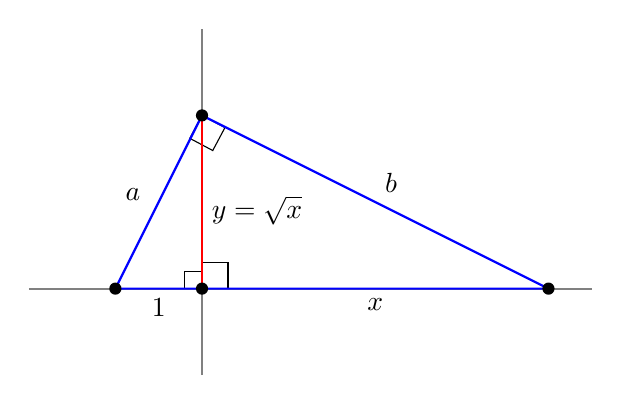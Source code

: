 \begin{tikzpicture}[scale=1.1]
  %    \draw[lightgray] (-2,-2) grid (4,3);
     \draw (0,0) rectangle ++(0.3,0.3);
     \draw (0,0) rectangle ++(-0.2,0.2);
     \begin{scope}[yshift=2cm, rotate=-118]
          \draw (0,0) rectangle ++(0.3,0.3);
    \end{scope}

       \draw[thick, gray] (-2,0)--(4.5,0);
       \draw[thick, gray] (0,-1)--(0,3);

       \draw[thick, red] (0,0)--(0,2);
       \draw[thick, blue] (-1,0)--(4,0)--(0,2)--cycle;

 %      \draw (0,2)-- ++(-0.1,-0.2)--++;

       \fill (0,0) circle (2pt);
       \fill (-1,0) circle (2pt);
       \fill (4,0) circle (2pt);
       \fill (0,2) circle (2pt);

       \node at (-0.6,0.9) [above left] {$a$}; 
       \node at (2,1) [above right] {$b$}; 
       \node at (2,0) [below] {$x$}; 
       \node at (-0.5,0) [below] {$1$}; 
       \node at (0,0.9) [right] {$y=\sqrt{x}$}; 
\end{tikzpicture}
